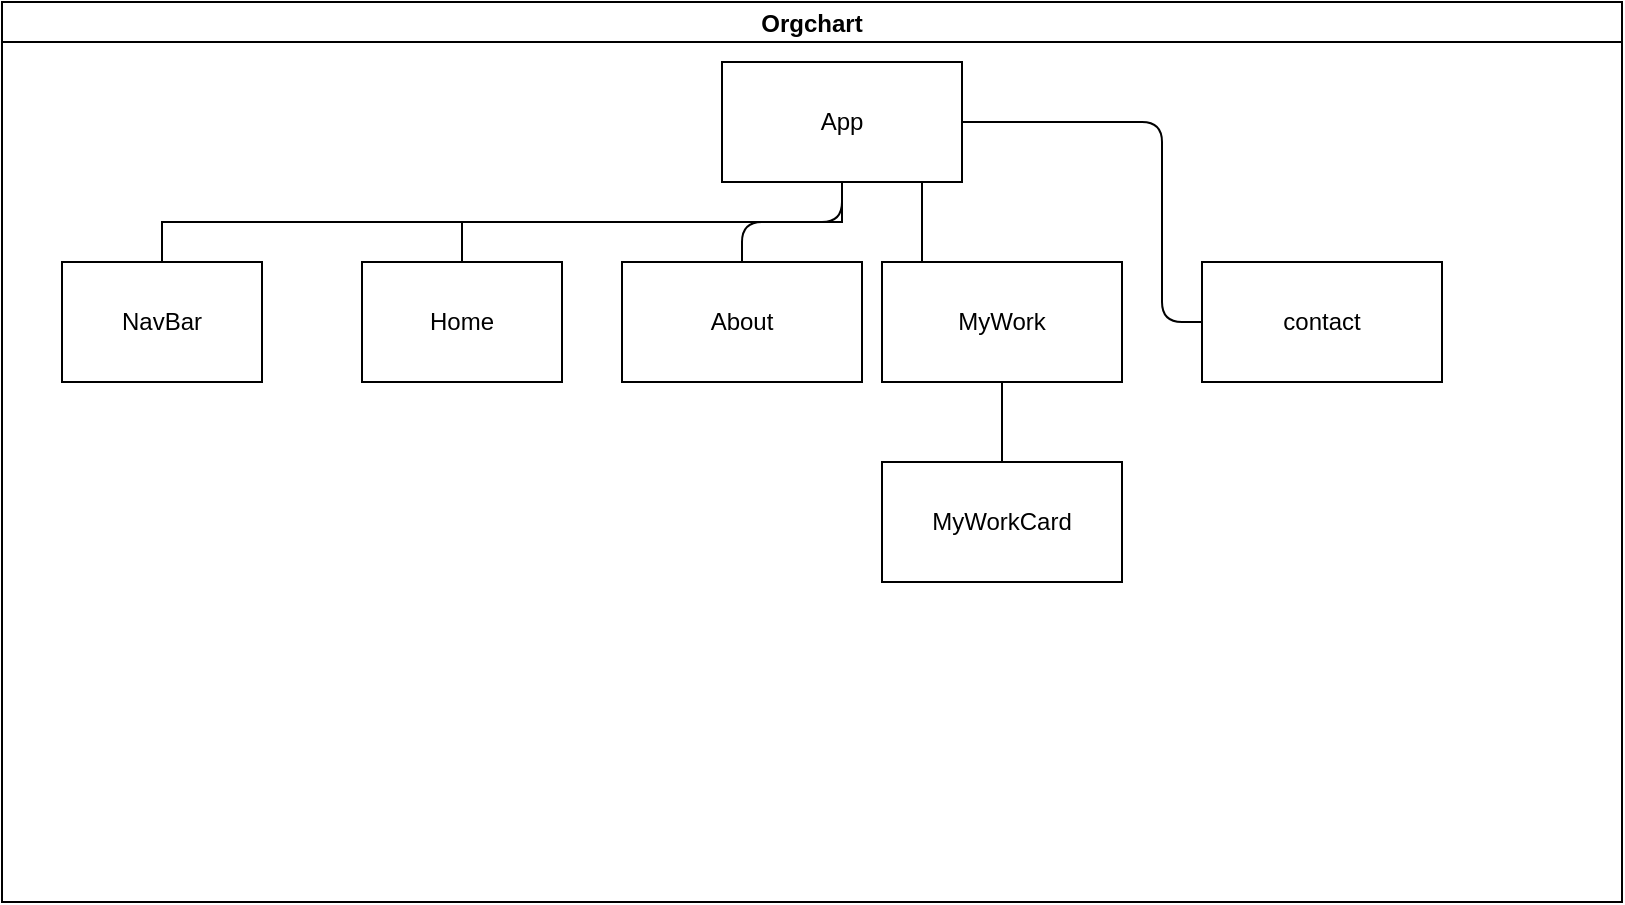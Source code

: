 <mxfile>
    <diagram id="qejJ2vfcS_0iz_rwMx3l" name="Page-1">
        <mxGraphModel dx="1556" dy="471" grid="1" gridSize="10" guides="1" tooltips="1" connect="1" arrows="1" fold="1" page="1" pageScale="1" pageWidth="850" pageHeight="1100" math="0" shadow="0">
            <root>
                <mxCell id="0"/>
                <mxCell id="1" parent="0"/>
                <mxCell id="2" value="Orgchart" style="swimlane;startSize=20;horizontal=1;containerType=tree;newEdgeStyle={&quot;edgeStyle&quot;:&quot;elbowEdgeStyle&quot;,&quot;startArrow&quot;:&quot;none&quot;,&quot;endArrow&quot;:&quot;none&quot;};" parent="1" vertex="1">
                    <mxGeometry x="-60" y="50" width="810" height="450" as="geometry"/>
                </mxCell>
                <mxCell id="3" value="" style="edgeStyle=elbowEdgeStyle;elbow=vertical;startArrow=none;endArrow=none;rounded=0;" parent="2" source="5" target="6" edge="1">
                    <mxGeometry relative="1" as="geometry"/>
                </mxCell>
                <mxCell id="4" value="" style="edgeStyle=elbowEdgeStyle;elbow=vertical;startArrow=none;endArrow=none;rounded=0;" parent="2" source="5" target="7" edge="1">
                    <mxGeometry relative="1" as="geometry"/>
                </mxCell>
                <UserObject label="App" treeRoot="1" id="5">
                    <mxCell style="whiteSpace=wrap;html=1;align=center;treeFolding=1;treeMoving=1;newEdgeStyle={&quot;edgeStyle&quot;:&quot;elbowEdgeStyle&quot;,&quot;startArrow&quot;:&quot;none&quot;,&quot;endArrow&quot;:&quot;none&quot;};" parent="2" vertex="1">
                        <mxGeometry x="360" y="30" width="120" height="60" as="geometry"/>
                    </mxCell>
                </UserObject>
                <mxCell id="6" value="NavBar" style="whiteSpace=wrap;html=1;align=center;verticalAlign=middle;treeFolding=1;treeMoving=1;newEdgeStyle={&quot;edgeStyle&quot;:&quot;elbowEdgeStyle&quot;,&quot;startArrow&quot;:&quot;none&quot;,&quot;endArrow&quot;:&quot;none&quot;};" parent="2" vertex="1">
                    <mxGeometry x="30" y="130" width="100" height="60" as="geometry"/>
                </mxCell>
                <mxCell id="7" value="Home" style="whiteSpace=wrap;html=1;align=center;verticalAlign=middle;treeFolding=1;treeMoving=1;newEdgeStyle={&quot;edgeStyle&quot;:&quot;elbowEdgeStyle&quot;,&quot;startArrow&quot;:&quot;none&quot;,&quot;endArrow&quot;:&quot;none&quot;};" parent="2" vertex="1">
                    <mxGeometry x="180" y="130" width="100" height="60" as="geometry"/>
                </mxCell>
                <mxCell id="8" value="" style="edgeStyle=elbowEdgeStyle;html=1;elbow=vertical;startArrow=none;endArrow=none;" parent="2" source="5" target="9" edge="1">
                    <mxGeometry relative="1" as="geometry"/>
                </mxCell>
                <UserObject label="About" treeRoot="1" id="9">
                    <mxCell style="whiteSpace=wrap;html=1;align=center;treeFolding=1;treeMoving=1;newEdgeStyle={&quot;edgeStyle&quot;:&quot;elbowEdgeStyle&quot;,&quot;startArrow&quot;:&quot;none&quot;,&quot;endArrow&quot;:&quot;none&quot;};" parent="2" vertex="1">
                        <mxGeometry x="310" y="130" width="120" height="60" as="geometry"/>
                    </mxCell>
                </UserObject>
                <mxCell id="10" value="" style="edgeStyle=elbowEdgeStyle;html=1;elbow=horizontal;startArrow=none;endArrow=none;" parent="2" source="5" target="11" edge="1">
                    <mxGeometry relative="1" as="geometry"/>
                </mxCell>
                <UserObject label="MyWork" treeRoot="1" id="11">
                    <mxCell style="whiteSpace=wrap;html=1;align=center;treeFolding=1;treeMoving=1;newEdgeStyle={&quot;edgeStyle&quot;:&quot;elbowEdgeStyle&quot;,&quot;startArrow&quot;:&quot;none&quot;,&quot;endArrow&quot;:&quot;none&quot;};" parent="2" vertex="1">
                        <mxGeometry x="440" y="130" width="120" height="60" as="geometry"/>
                    </mxCell>
                </UserObject>
                <mxCell id="12" value="" style="edgeStyle=elbowEdgeStyle;html=1;elbow=horizontal;startArrow=none;endArrow=none;" parent="2" source="5" target="13" edge="1">
                    <mxGeometry relative="1" as="geometry">
                        <Array as="points">
                            <mxPoint x="580" y="110"/>
                        </Array>
                    </mxGeometry>
                </mxCell>
                <UserObject label="contact" treeRoot="1" id="13">
                    <mxCell style="whiteSpace=wrap;html=1;align=center;treeFolding=1;treeMoving=1;newEdgeStyle={&quot;edgeStyle&quot;:&quot;elbowEdgeStyle&quot;,&quot;startArrow&quot;:&quot;none&quot;,&quot;endArrow&quot;:&quot;none&quot;};" parent="2" vertex="1">
                        <mxGeometry x="600" y="130" width="120" height="60" as="geometry"/>
                    </mxCell>
                </UserObject>
                <mxCell id="17" value="" style="edgeStyle=elbowEdgeStyle;html=1;elbow=horizontal;startArrow=none;endArrow=none;" edge="1" target="18" source="11" parent="2">
                    <mxGeometry relative="1" as="geometry">
                        <mxPoint x="400" y="140" as="sourcePoint"/>
                    </mxGeometry>
                </mxCell>
                <UserObject label="MyWorkCard" treeRoot="1" id="18">
                    <mxCell style="whiteSpace=wrap;html=1;align=center;treeFolding=1;treeMoving=1;newEdgeStyle={&quot;edgeStyle&quot;:&quot;elbowEdgeStyle&quot;,&quot;startArrow&quot;:&quot;none&quot;,&quot;endArrow&quot;:&quot;none&quot;};" vertex="1" parent="2">
                        <mxGeometry x="440" y="230" width="120" height="60" as="geometry"/>
                    </mxCell>
                </UserObject>
            </root>
        </mxGraphModel>
    </diagram>
</mxfile>